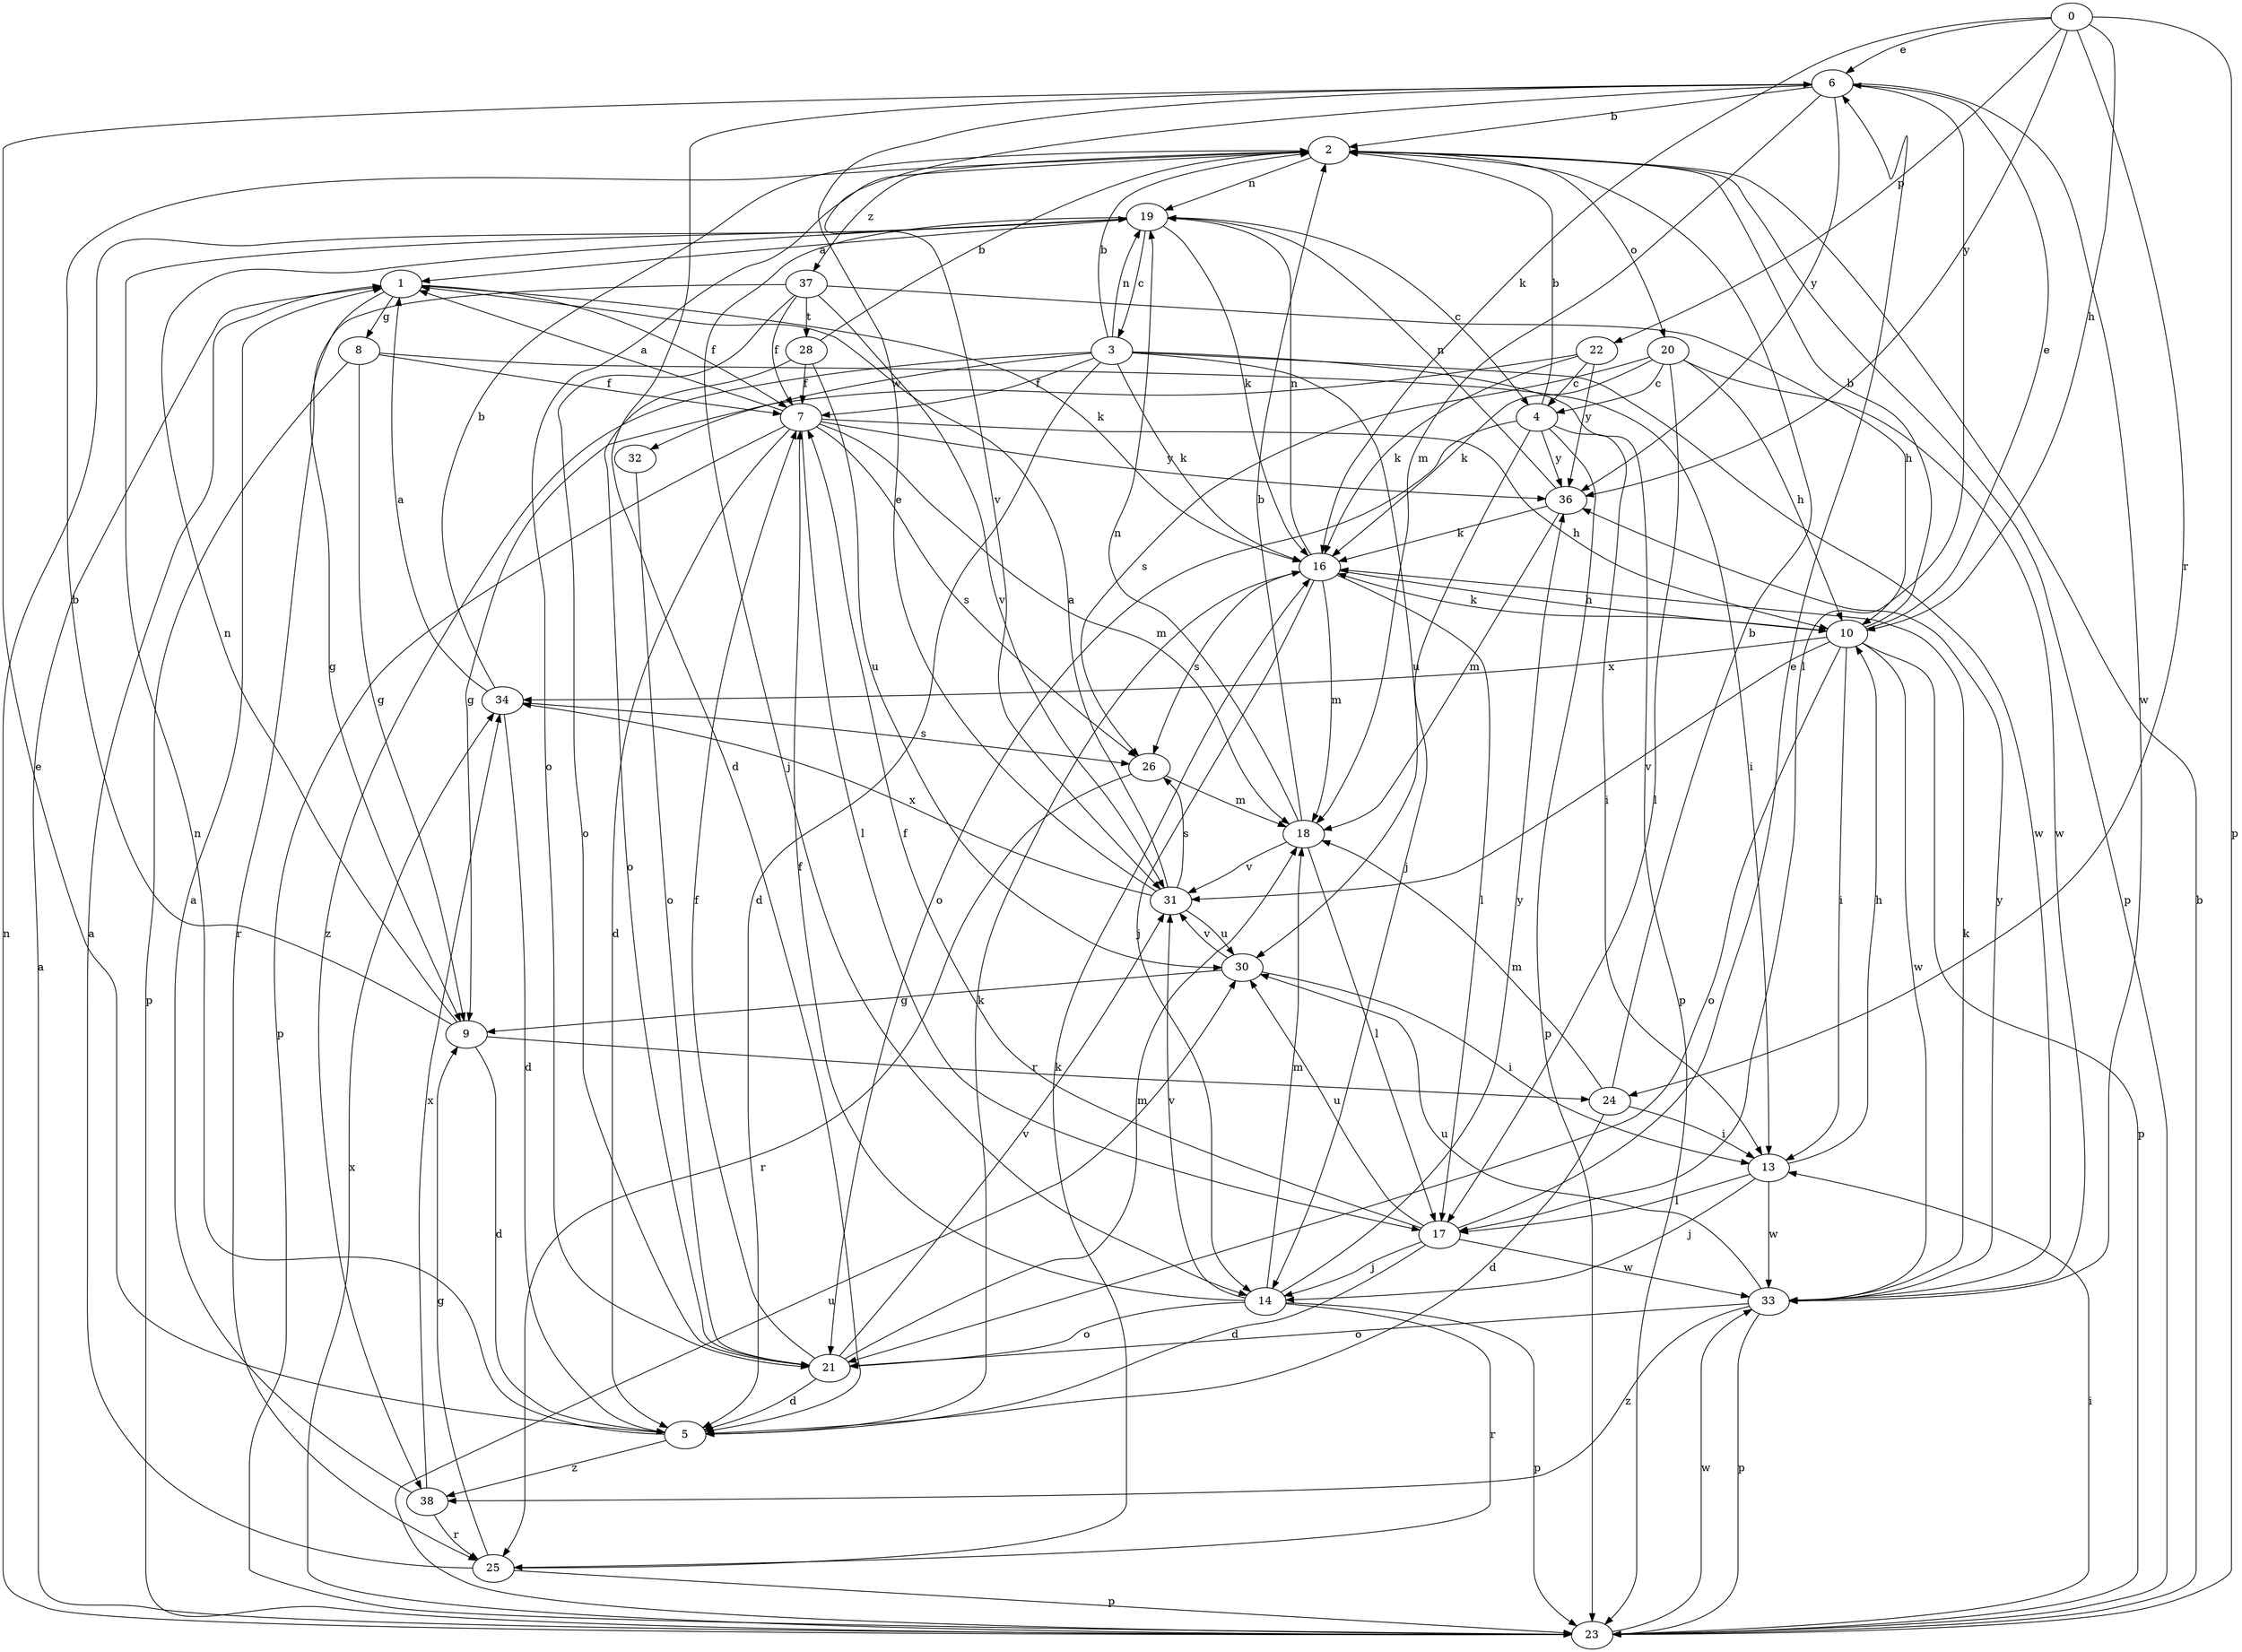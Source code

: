 strict digraph  {
0;
1;
2;
3;
4;
5;
6;
7;
8;
9;
10;
13;
14;
16;
17;
18;
19;
20;
21;
22;
23;
24;
25;
26;
28;
30;
31;
32;
33;
34;
36;
37;
38;
0 -> 6  [label=e];
0 -> 10  [label=h];
0 -> 16  [label=k];
0 -> 22  [label=p];
0 -> 23  [label=p];
0 -> 24  [label=r];
0 -> 36  [label=y];
1 -> 7  [label=f];
1 -> 8  [label=g];
1 -> 9  [label=g];
1 -> 16  [label=k];
2 -> 19  [label=n];
2 -> 20  [label=o];
2 -> 21  [label=o];
2 -> 23  [label=p];
2 -> 37  [label=z];
3 -> 2  [label=b];
3 -> 5  [label=d];
3 -> 7  [label=f];
3 -> 16  [label=k];
3 -> 19  [label=n];
3 -> 23  [label=p];
3 -> 30  [label=u];
3 -> 32  [label=w];
3 -> 33  [label=w];
3 -> 38  [label=z];
4 -> 2  [label=b];
4 -> 13  [label=i];
4 -> 14  [label=j];
4 -> 21  [label=o];
4 -> 23  [label=p];
4 -> 36  [label=y];
5 -> 6  [label=e];
5 -> 16  [label=k];
5 -> 19  [label=n];
5 -> 38  [label=z];
6 -> 2  [label=b];
6 -> 5  [label=d];
6 -> 17  [label=l];
6 -> 18  [label=m];
6 -> 31  [label=v];
6 -> 33  [label=w];
6 -> 36  [label=y];
7 -> 1  [label=a];
7 -> 5  [label=d];
7 -> 10  [label=h];
7 -> 17  [label=l];
7 -> 18  [label=m];
7 -> 23  [label=p];
7 -> 26  [label=s];
7 -> 36  [label=y];
8 -> 7  [label=f];
8 -> 9  [label=g];
8 -> 13  [label=i];
8 -> 23  [label=p];
9 -> 2  [label=b];
9 -> 5  [label=d];
9 -> 19  [label=n];
9 -> 24  [label=r];
10 -> 2  [label=b];
10 -> 6  [label=e];
10 -> 13  [label=i];
10 -> 16  [label=k];
10 -> 21  [label=o];
10 -> 23  [label=p];
10 -> 31  [label=v];
10 -> 33  [label=w];
10 -> 34  [label=x];
13 -> 10  [label=h];
13 -> 14  [label=j];
13 -> 17  [label=l];
13 -> 33  [label=w];
14 -> 7  [label=f];
14 -> 18  [label=m];
14 -> 21  [label=o];
14 -> 23  [label=p];
14 -> 25  [label=r];
14 -> 31  [label=v];
14 -> 36  [label=y];
16 -> 10  [label=h];
16 -> 14  [label=j];
16 -> 17  [label=l];
16 -> 18  [label=m];
16 -> 19  [label=n];
16 -> 26  [label=s];
17 -> 5  [label=d];
17 -> 6  [label=e];
17 -> 7  [label=f];
17 -> 14  [label=j];
17 -> 30  [label=u];
17 -> 33  [label=w];
18 -> 2  [label=b];
18 -> 17  [label=l];
18 -> 19  [label=n];
18 -> 31  [label=v];
19 -> 1  [label=a];
19 -> 3  [label=c];
19 -> 4  [label=c];
19 -> 14  [label=j];
19 -> 16  [label=k];
20 -> 4  [label=c];
20 -> 10  [label=h];
20 -> 16  [label=k];
20 -> 17  [label=l];
20 -> 26  [label=s];
20 -> 33  [label=w];
21 -> 5  [label=d];
21 -> 7  [label=f];
21 -> 18  [label=m];
21 -> 31  [label=v];
22 -> 4  [label=c];
22 -> 9  [label=g];
22 -> 16  [label=k];
22 -> 36  [label=y];
23 -> 1  [label=a];
23 -> 2  [label=b];
23 -> 13  [label=i];
23 -> 19  [label=n];
23 -> 30  [label=u];
23 -> 33  [label=w];
23 -> 34  [label=x];
24 -> 2  [label=b];
24 -> 5  [label=d];
24 -> 13  [label=i];
24 -> 18  [label=m];
25 -> 1  [label=a];
25 -> 9  [label=g];
25 -> 16  [label=k];
25 -> 23  [label=p];
26 -> 18  [label=m];
26 -> 25  [label=r];
28 -> 2  [label=b];
28 -> 7  [label=f];
28 -> 21  [label=o];
28 -> 30  [label=u];
30 -> 9  [label=g];
30 -> 13  [label=i];
30 -> 31  [label=v];
31 -> 1  [label=a];
31 -> 6  [label=e];
31 -> 26  [label=s];
31 -> 30  [label=u];
31 -> 34  [label=x];
32 -> 21  [label=o];
33 -> 16  [label=k];
33 -> 21  [label=o];
33 -> 23  [label=p];
33 -> 30  [label=u];
33 -> 36  [label=y];
33 -> 38  [label=z];
34 -> 1  [label=a];
34 -> 2  [label=b];
34 -> 5  [label=d];
34 -> 26  [label=s];
36 -> 16  [label=k];
36 -> 18  [label=m];
36 -> 19  [label=n];
37 -> 7  [label=f];
37 -> 10  [label=h];
37 -> 21  [label=o];
37 -> 25  [label=r];
37 -> 28  [label=t];
37 -> 31  [label=v];
38 -> 1  [label=a];
38 -> 25  [label=r];
38 -> 34  [label=x];
}
